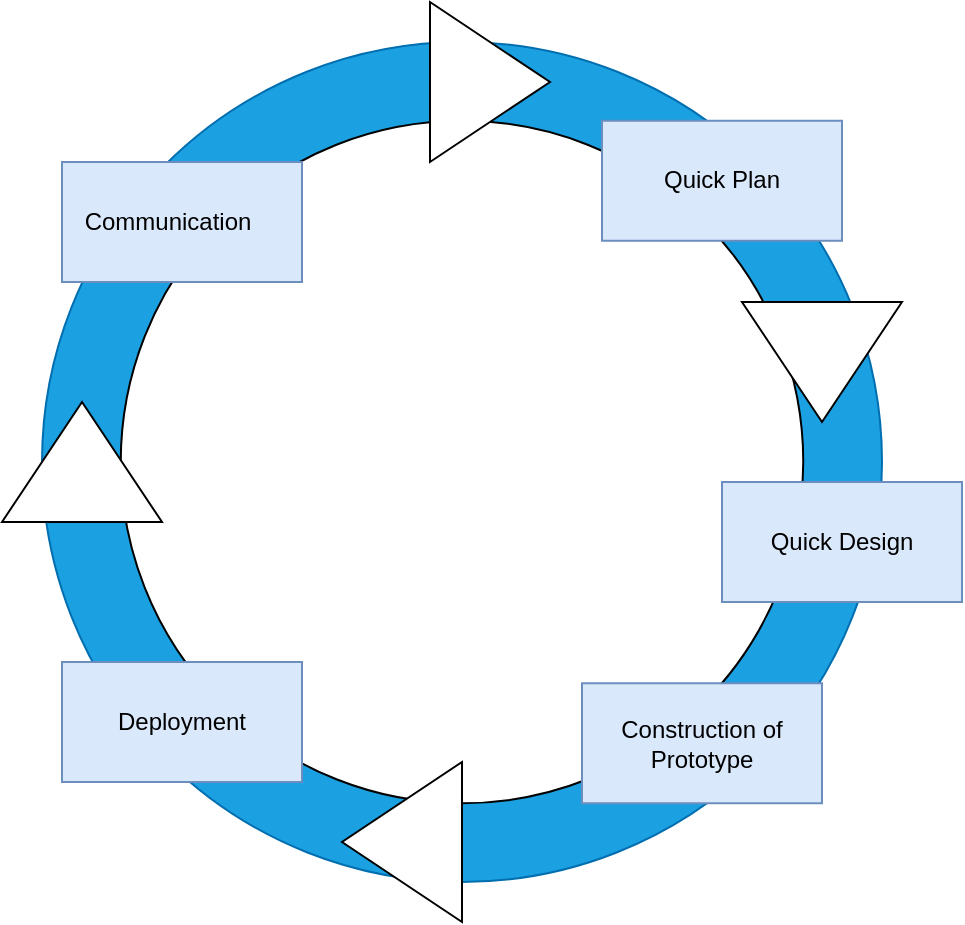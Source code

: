 <mxfile version="24.7.5">
  <diagram name="Page-1" id="up1P5xU-ty4Zgh6z6XcG">
    <mxGraphModel dx="1026" dy="1754" grid="1" gridSize="10" guides="1" tooltips="1" connect="1" arrows="1" fold="1" page="1" pageScale="1" pageWidth="827" pageHeight="1169" math="0" shadow="0">
      <root>
        <mxCell id="0" />
        <mxCell id="1" parent="0" />
        <mxCell id="2B3tAXRZrzROPpyRWBh2-1" value="" style="ellipse;whiteSpace=wrap;html=1;aspect=fixed;fillColor=#1ba1e2;fontColor=#ffffff;strokeColor=#006EAF;" vertex="1" parent="1">
          <mxGeometry x="160" width="420" height="420" as="geometry" />
        </mxCell>
        <mxCell id="2B3tAXRZrzROPpyRWBh2-2" value="" style="ellipse;whiteSpace=wrap;html=1;aspect=fixed;" vertex="1" parent="1">
          <mxGeometry x="199.38" y="39.38" width="341.25" height="341.25" as="geometry" />
        </mxCell>
        <mxCell id="2B3tAXRZrzROPpyRWBh2-3" value="" style="triangle;whiteSpace=wrap;html=1;" vertex="1" parent="1">
          <mxGeometry x="354" y="-20" width="60" height="80" as="geometry" />
        </mxCell>
        <mxCell id="2B3tAXRZrzROPpyRWBh2-4" value="" style="triangle;whiteSpace=wrap;html=1;rotation=90;" vertex="1" parent="1">
          <mxGeometry x="520" y="120" width="60" height="80" as="geometry" />
        </mxCell>
        <mxCell id="2B3tAXRZrzROPpyRWBh2-5" value="" style="triangle;whiteSpace=wrap;html=1;rotation=-180;" vertex="1" parent="1">
          <mxGeometry x="310" y="360" width="60" height="80" as="geometry" />
        </mxCell>
        <mxCell id="2B3tAXRZrzROPpyRWBh2-6" value="" style="triangle;whiteSpace=wrap;html=1;rotation=-90;" vertex="1" parent="1">
          <mxGeometry x="150" y="170" width="60" height="80" as="geometry" />
        </mxCell>
        <mxCell id="2B3tAXRZrzROPpyRWBh2-7" value="&lt;div style=&quot;&quot;&gt;&lt;span style=&quot;background-color: initial;&quot;&gt;Communication&lt;/span&gt;&lt;span style=&quot;background-color: initial; white-space: pre;&quot;&gt;&#x9;&lt;/span&gt;&lt;/div&gt;" style="rounded=0;whiteSpace=wrap;html=1;align=right;fillColor=#dae8fc;strokeColor=#6c8ebf;" vertex="1" parent="1">
          <mxGeometry x="170" y="60" width="120" height="60" as="geometry" />
        </mxCell>
        <mxCell id="2B3tAXRZrzROPpyRWBh2-8" value="Quick Plan" style="rounded=0;whiteSpace=wrap;html=1;fillColor=#dae8fc;strokeColor=#6c8ebf;" vertex="1" parent="1">
          <mxGeometry x="440" y="39.38" width="120" height="60" as="geometry" />
        </mxCell>
        <mxCell id="2B3tAXRZrzROPpyRWBh2-9" value="Quick Design" style="rounded=0;whiteSpace=wrap;html=1;fillColor=#dae8fc;strokeColor=#6c8ebf;" vertex="1" parent="1">
          <mxGeometry x="500" y="220" width="120" height="60" as="geometry" />
        </mxCell>
        <mxCell id="2B3tAXRZrzROPpyRWBh2-10" value="Construction of Prototype" style="rounded=0;whiteSpace=wrap;html=1;fillColor=#dae8fc;strokeColor=#6c8ebf;" vertex="1" parent="1">
          <mxGeometry x="430" y="320.63" width="120" height="60" as="geometry" />
        </mxCell>
        <mxCell id="2B3tAXRZrzROPpyRWBh2-11" value="Deployment" style="rounded=0;whiteSpace=wrap;html=1;fillColor=#dae8fc;strokeColor=#6c8ebf;" vertex="1" parent="1">
          <mxGeometry x="170" y="310" width="120" height="60" as="geometry" />
        </mxCell>
      </root>
    </mxGraphModel>
  </diagram>
</mxfile>
